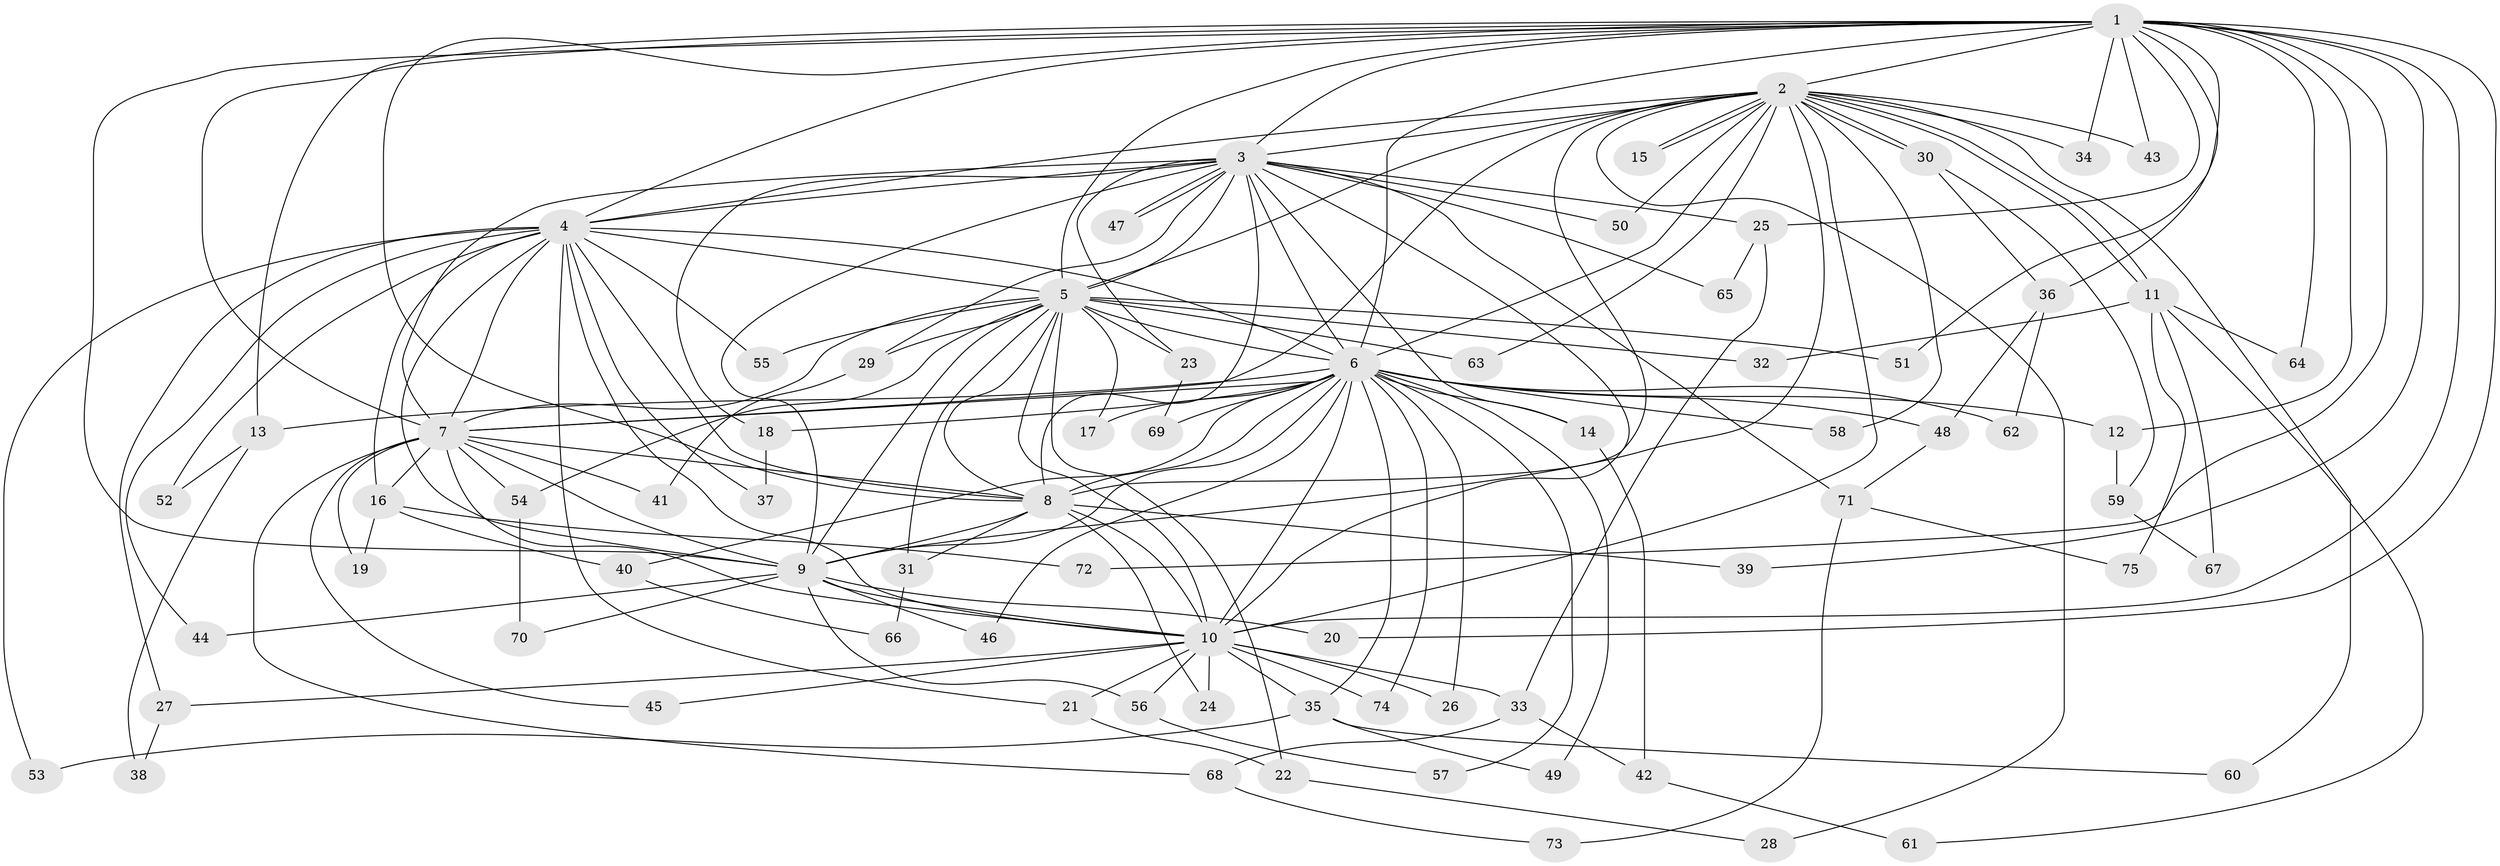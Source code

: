 // coarse degree distribution, {24: 0.017857142857142856, 20: 0.017857142857142856, 17: 0.017857142857142856, 18: 0.017857142857142856, 23: 0.017857142857142856, 13: 0.017857142857142856, 10: 0.017857142857142856, 11: 0.017857142857142856, 16: 0.017857142857142856, 7: 0.017857142857142856, 4: 0.10714285714285714, 3: 0.17857142857142858, 2: 0.48214285714285715, 5: 0.03571428571428571, 1: 0.017857142857142856}
// Generated by graph-tools (version 1.1) at 2025/41/03/06/25 10:41:35]
// undirected, 75 vertices, 175 edges
graph export_dot {
graph [start="1"]
  node [color=gray90,style=filled];
  1;
  2;
  3;
  4;
  5;
  6;
  7;
  8;
  9;
  10;
  11;
  12;
  13;
  14;
  15;
  16;
  17;
  18;
  19;
  20;
  21;
  22;
  23;
  24;
  25;
  26;
  27;
  28;
  29;
  30;
  31;
  32;
  33;
  34;
  35;
  36;
  37;
  38;
  39;
  40;
  41;
  42;
  43;
  44;
  45;
  46;
  47;
  48;
  49;
  50;
  51;
  52;
  53;
  54;
  55;
  56;
  57;
  58;
  59;
  60;
  61;
  62;
  63;
  64;
  65;
  66;
  67;
  68;
  69;
  70;
  71;
  72;
  73;
  74;
  75;
  1 -- 2;
  1 -- 3;
  1 -- 4;
  1 -- 5;
  1 -- 6;
  1 -- 7;
  1 -- 8;
  1 -- 9;
  1 -- 10;
  1 -- 12;
  1 -- 13;
  1 -- 20;
  1 -- 25;
  1 -- 34;
  1 -- 36;
  1 -- 39;
  1 -- 43;
  1 -- 51;
  1 -- 64;
  1 -- 72;
  2 -- 3;
  2 -- 4;
  2 -- 5;
  2 -- 6;
  2 -- 7;
  2 -- 8;
  2 -- 9;
  2 -- 10;
  2 -- 11;
  2 -- 11;
  2 -- 15;
  2 -- 15;
  2 -- 28;
  2 -- 30;
  2 -- 30;
  2 -- 34;
  2 -- 43;
  2 -- 50;
  2 -- 58;
  2 -- 60;
  2 -- 63;
  3 -- 4;
  3 -- 5;
  3 -- 6;
  3 -- 7;
  3 -- 8;
  3 -- 9;
  3 -- 10;
  3 -- 14;
  3 -- 18;
  3 -- 23;
  3 -- 25;
  3 -- 29;
  3 -- 47;
  3 -- 47;
  3 -- 50;
  3 -- 65;
  3 -- 71;
  4 -- 5;
  4 -- 6;
  4 -- 7;
  4 -- 8;
  4 -- 9;
  4 -- 10;
  4 -- 16;
  4 -- 21;
  4 -- 27;
  4 -- 37;
  4 -- 44;
  4 -- 52;
  4 -- 53;
  4 -- 55;
  5 -- 6;
  5 -- 7;
  5 -- 8;
  5 -- 9;
  5 -- 10;
  5 -- 17;
  5 -- 22;
  5 -- 23;
  5 -- 29;
  5 -- 31;
  5 -- 32;
  5 -- 51;
  5 -- 54;
  5 -- 55;
  5 -- 63;
  6 -- 7;
  6 -- 8;
  6 -- 9;
  6 -- 10;
  6 -- 12;
  6 -- 13;
  6 -- 14;
  6 -- 17;
  6 -- 18;
  6 -- 26;
  6 -- 35;
  6 -- 40;
  6 -- 46;
  6 -- 48;
  6 -- 49;
  6 -- 57;
  6 -- 58;
  6 -- 62;
  6 -- 69;
  6 -- 74;
  7 -- 8;
  7 -- 9;
  7 -- 10;
  7 -- 16;
  7 -- 19;
  7 -- 41;
  7 -- 45;
  7 -- 54;
  7 -- 68;
  8 -- 9;
  8 -- 10;
  8 -- 24;
  8 -- 31;
  8 -- 39;
  9 -- 10;
  9 -- 20;
  9 -- 44;
  9 -- 46;
  9 -- 56;
  9 -- 70;
  10 -- 21;
  10 -- 24;
  10 -- 26;
  10 -- 27;
  10 -- 33;
  10 -- 35;
  10 -- 45;
  10 -- 56;
  10 -- 74;
  11 -- 32;
  11 -- 61;
  11 -- 64;
  11 -- 67;
  11 -- 75;
  12 -- 59;
  13 -- 38;
  13 -- 52;
  14 -- 42;
  16 -- 19;
  16 -- 40;
  16 -- 72;
  18 -- 37;
  21 -- 22;
  22 -- 28;
  23 -- 69;
  25 -- 33;
  25 -- 65;
  27 -- 38;
  29 -- 41;
  30 -- 36;
  30 -- 59;
  31 -- 66;
  33 -- 42;
  33 -- 68;
  35 -- 49;
  35 -- 53;
  35 -- 60;
  36 -- 48;
  36 -- 62;
  40 -- 66;
  42 -- 61;
  48 -- 71;
  54 -- 70;
  56 -- 57;
  59 -- 67;
  68 -- 73;
  71 -- 73;
  71 -- 75;
}
